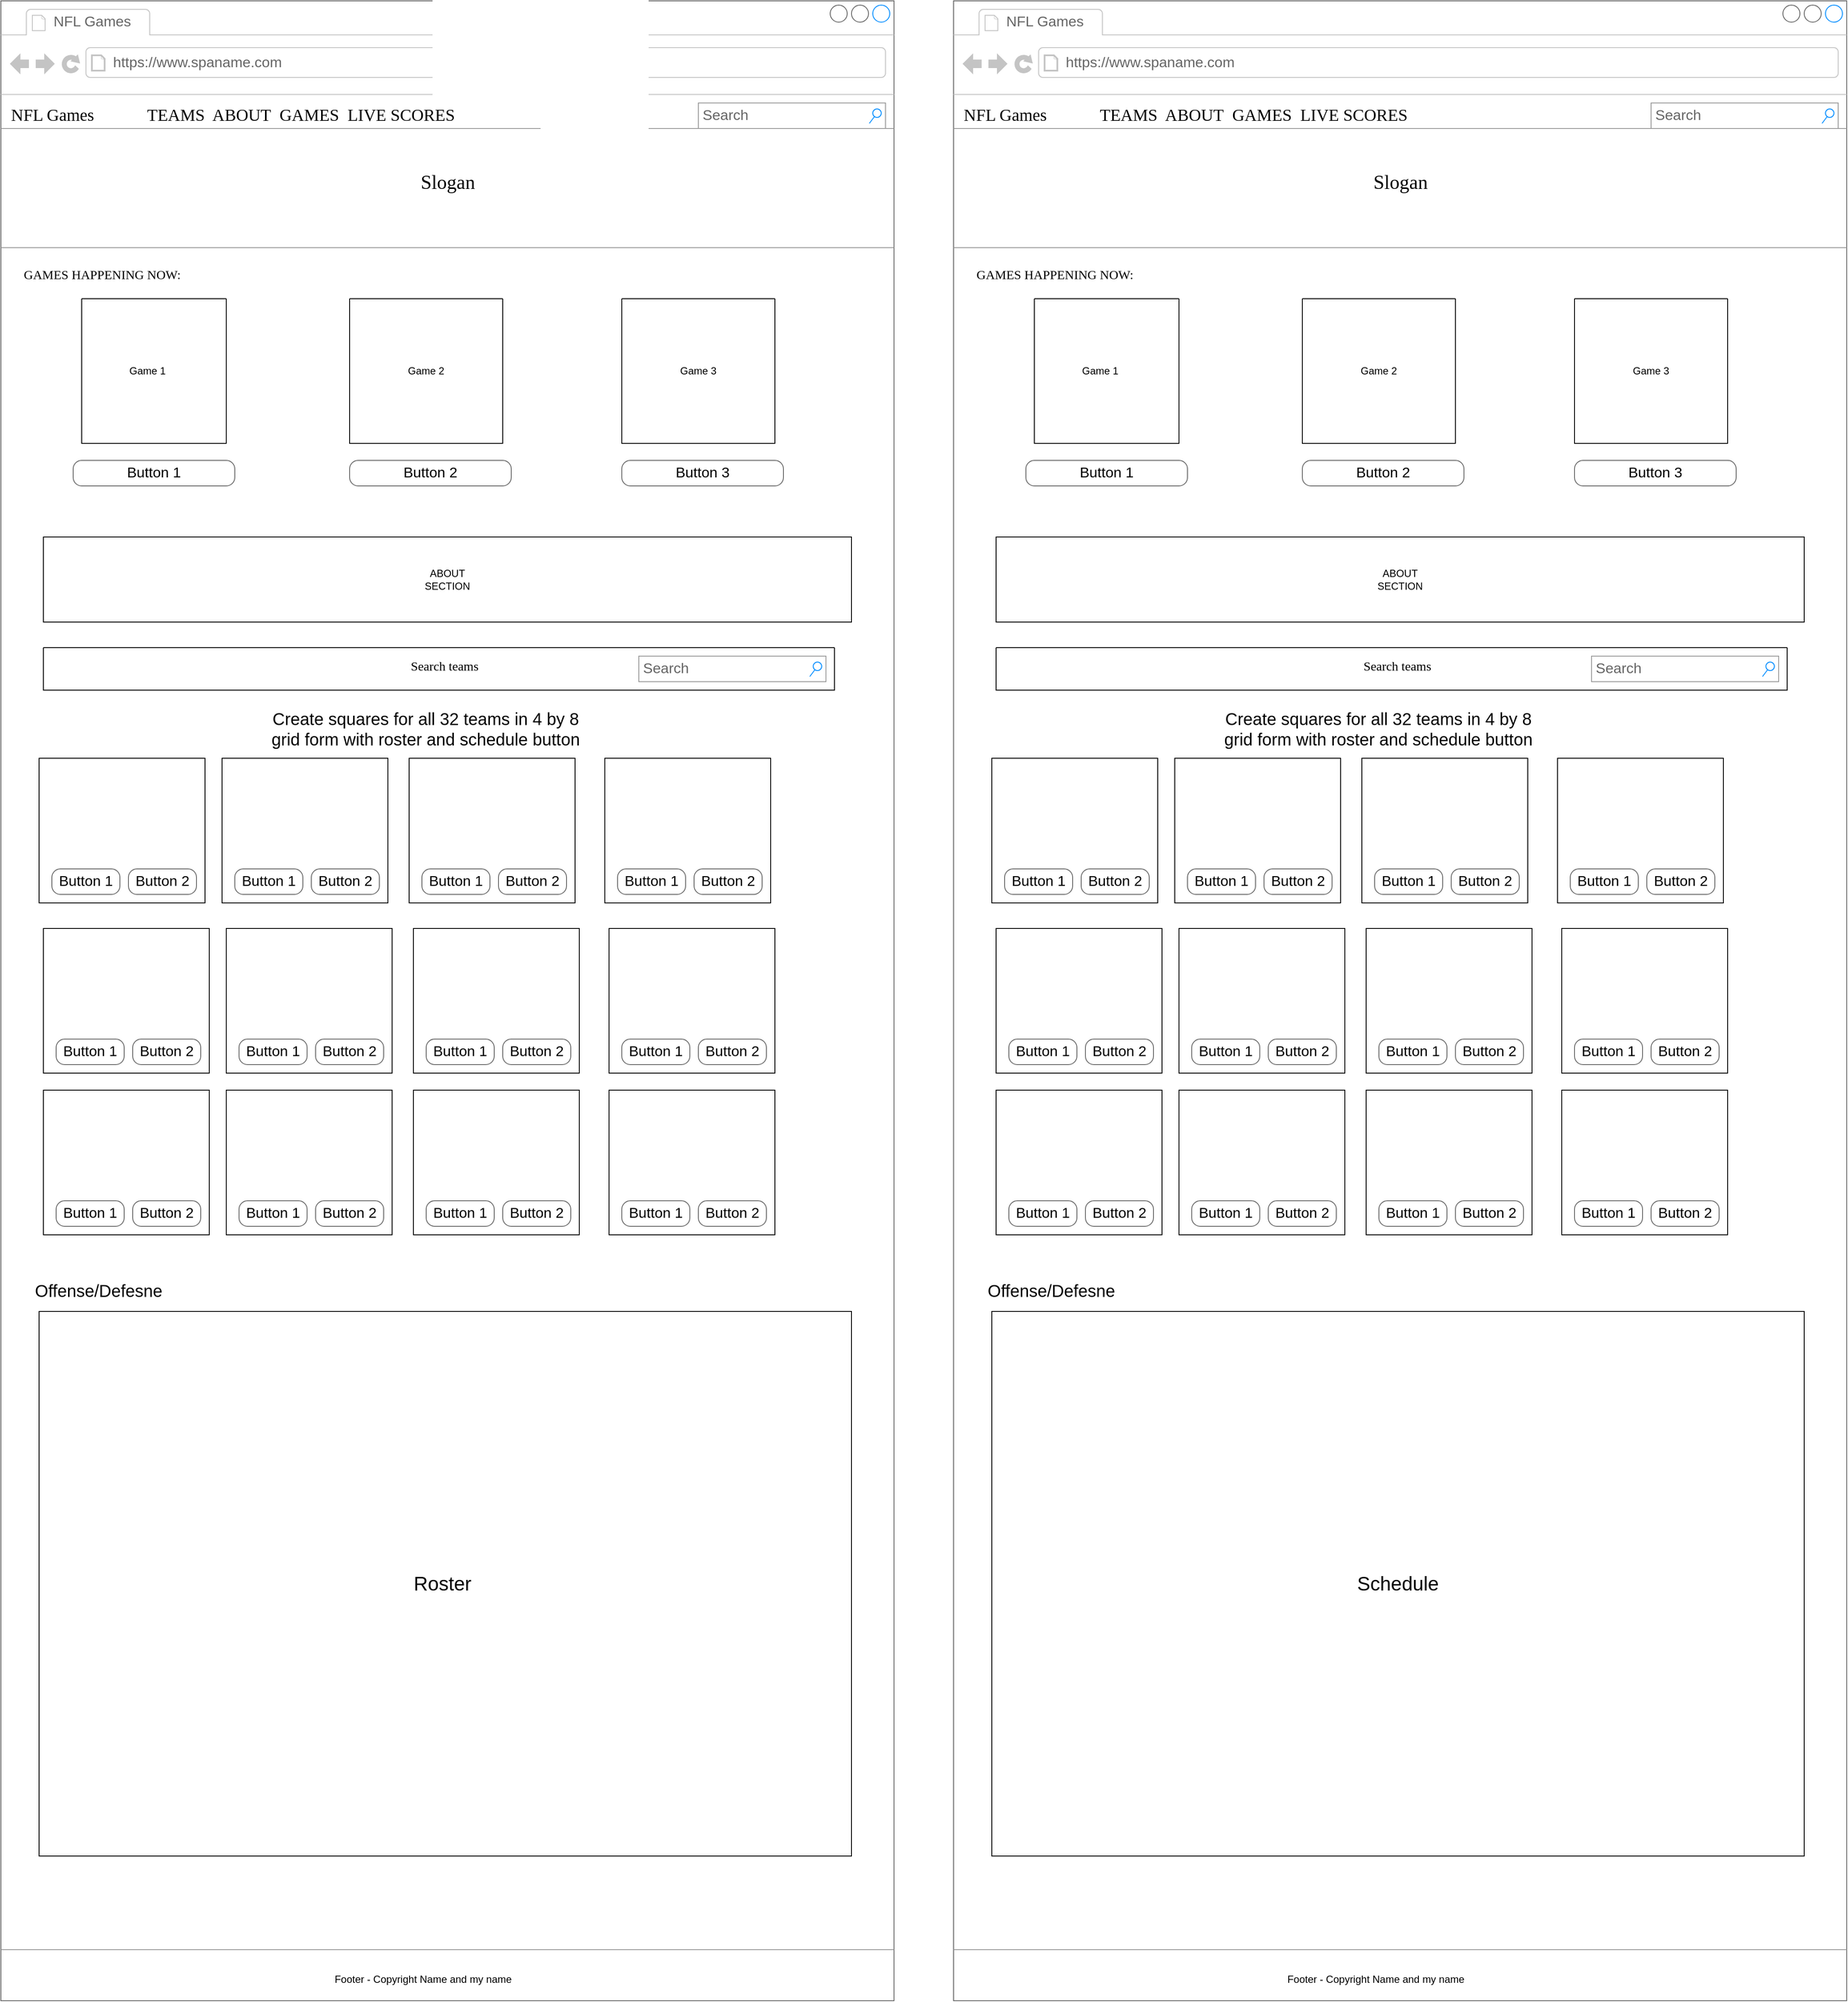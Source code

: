 <mxfile version="28.2.0">
  <diagram name="Page-1" id="N2ReQ0XDYiBZ0Be5Qukj">
    <mxGraphModel dx="1183" dy="656" grid="1" gridSize="10" guides="1" tooltips="1" connect="1" arrows="1" fold="1" page="1" pageScale="1" pageWidth="850" pageHeight="1100" math="0" shadow="0">
      <root>
        <mxCell id="0" />
        <mxCell id="1" parent="0" />
        <mxCell id="VqxVqscjtOG9NsngPvRN-1" value="" style="strokeWidth=1;shadow=0;dashed=0;align=center;html=1;shape=mxgraph.mockup.containers.browserWindow;rSize=0;strokeColor=#666666;mainText=,;recursiveResize=0;rounded=0;labelBackgroundColor=none;fontFamily=Verdana;fontSize=12" vertex="1" parent="1">
          <mxGeometry x="110" y="70" width="1050" height="2350" as="geometry" />
        </mxCell>
        <mxCell id="VqxVqscjtOG9NsngPvRN-2" value="NFL Games" style="strokeWidth=1;shadow=0;dashed=0;align=center;html=1;shape=mxgraph.mockup.containers.anchor;fontSize=17;fontColor=#666666;align=left;" vertex="1" parent="VqxVqscjtOG9NsngPvRN-1">
          <mxGeometry x="60" y="12" width="110" height="26" as="geometry" />
        </mxCell>
        <mxCell id="VqxVqscjtOG9NsngPvRN-3" value="https://www.spaname.com" style="strokeWidth=1;shadow=0;dashed=0;align=center;html=1;shape=mxgraph.mockup.containers.anchor;rSize=0;fontSize=17;fontColor=#666666;align=left;" vertex="1" parent="VqxVqscjtOG9NsngPvRN-1">
          <mxGeometry x="130" y="60" width="250" height="26" as="geometry" />
        </mxCell>
        <mxCell id="VqxVqscjtOG9NsngPvRN-4" value="&lt;div&gt;&lt;font style=&quot;font-size: 23px;&quot;&gt;Slogan&lt;/font&gt;&lt;/div&gt;" style="text;html=1;points=[];align=center;verticalAlign=top;spacingTop=-4;fontSize=30;fontFamily=Verdana" vertex="1" parent="VqxVqscjtOG9NsngPvRN-1">
          <mxGeometry x="425" y="190" width="200" height="50" as="geometry" />
        </mxCell>
        <mxCell id="VqxVqscjtOG9NsngPvRN-5" value="Search" style="strokeWidth=1;shadow=0;dashed=0;align=center;html=1;shape=mxgraph.mockup.forms.searchBox;strokeColor=#999999;mainText=;strokeColor2=#008cff;fontColor=#666666;fontSize=17;align=left;spacingLeft=3;rounded=0;labelBackgroundColor=none;" vertex="1" parent="VqxVqscjtOG9NsngPvRN-1">
          <mxGeometry x="820" y="120" width="220" height="30" as="geometry" />
        </mxCell>
        <mxCell id="VqxVqscjtOG9NsngPvRN-6" value="" style="verticalLabelPosition=bottom;shadow=0;dashed=0;align=center;html=1;verticalAlign=top;strokeWidth=1;shape=mxgraph.mockup.markup.line;strokeColor=#999999;rounded=0;labelBackgroundColor=none;fillColor=#ffffff;fontFamily=Verdana;fontSize=12;fontColor=#000000;" vertex="1" parent="VqxVqscjtOG9NsngPvRN-1">
          <mxGeometry y="280" width="1050" height="20" as="geometry" />
        </mxCell>
        <mxCell id="VqxVqscjtOG9NsngPvRN-7" value="GAMES HAPPENING NOW:" style="text;html=1;points=[];align=left;verticalAlign=top;spacingTop=-4;fontSize=15;fontFamily=Verdana" vertex="1" parent="VqxVqscjtOG9NsngPvRN-1">
          <mxGeometry x="25" y="310" width="170" height="30" as="geometry" />
        </mxCell>
        <mxCell id="VqxVqscjtOG9NsngPvRN-8" value="Button 1" style="strokeWidth=1;shadow=0;dashed=0;align=center;html=1;shape=mxgraph.mockup.buttons.button;strokeColor=#666666;mainText=;buttonStyle=round;fontSize=17;fontStyle=0;fillColor=none;whiteSpace=wrap;rounded=0;labelBackgroundColor=none;" vertex="1" parent="VqxVqscjtOG9NsngPvRN-1">
          <mxGeometry x="85" y="540" width="190" height="30" as="geometry" />
        </mxCell>
        <mxCell id="VqxVqscjtOG9NsngPvRN-9" value="Button 2" style="strokeWidth=1;shadow=0;dashed=0;align=center;html=1;shape=mxgraph.mockup.buttons.button;strokeColor=#666666;mainText=;buttonStyle=round;fontSize=17;fontStyle=0;fillColor=none;whiteSpace=wrap;rounded=0;labelBackgroundColor=none;" vertex="1" parent="VqxVqscjtOG9NsngPvRN-1">
          <mxGeometry x="410" y="540" width="190" height="30" as="geometry" />
        </mxCell>
        <mxCell id="VqxVqscjtOG9NsngPvRN-11" value="" style="verticalLabelPosition=bottom;shadow=0;dashed=0;align=center;html=1;verticalAlign=top;strokeWidth=1;shape=mxgraph.mockup.markup.line;strokeColor=#999999;rounded=0;labelBackgroundColor=none;fillColor=#ffffff;fontFamily=Verdana;fontSize=12;fontColor=#000000;" vertex="1" parent="VqxVqscjtOG9NsngPvRN-1">
          <mxGeometry y="140" width="1050" height="20" as="geometry" />
        </mxCell>
        <mxCell id="VqxVqscjtOG9NsngPvRN-12" value="&lt;font style=&quot;font-size: 20px;&quot;&gt;NFL Games&lt;span style=&quot;white-space: pre;&quot;&gt;&#x9;&lt;/span&gt;&lt;span style=&quot;white-space: pre;&quot;&gt;&#x9;&lt;/span&gt;TEAMS&amp;nbsp; ABOUT&amp;nbsp; GAMES&amp;nbsp; LIVE SCORES&lt;/font&gt;" style="text;html=1;points=[];align=left;verticalAlign=top;spacingTop=-4;fontSize=30;fontFamily=Verdana" vertex="1" parent="VqxVqscjtOG9NsngPvRN-1">
          <mxGeometry x="10" y="110" width="790" height="50" as="geometry" />
        </mxCell>
        <mxCell id="VqxVqscjtOG9NsngPvRN-13" value="" style="swimlane;startSize=0;" vertex="1" parent="VqxVqscjtOG9NsngPvRN-1">
          <mxGeometry x="95" y="350" width="170" height="170" as="geometry" />
        </mxCell>
        <mxCell id="VqxVqscjtOG9NsngPvRN-14" value="Game 1" style="text;html=1;align=center;verticalAlign=middle;whiteSpace=wrap;rounded=0;" vertex="1" parent="VqxVqscjtOG9NsngPvRN-13">
          <mxGeometry x="45" y="70" width="65" height="30" as="geometry" />
        </mxCell>
        <mxCell id="VqxVqscjtOG9NsngPvRN-15" value="" style="swimlane;startSize=0;" vertex="1" parent="VqxVqscjtOG9NsngPvRN-1">
          <mxGeometry x="410" y="350" width="180" height="170" as="geometry" />
        </mxCell>
        <mxCell id="VqxVqscjtOG9NsngPvRN-16" value="Game 2" style="text;html=1;align=center;verticalAlign=middle;whiteSpace=wrap;rounded=0;" vertex="1" parent="VqxVqscjtOG9NsngPvRN-15">
          <mxGeometry x="60" y="70" width="60" height="30" as="geometry" />
        </mxCell>
        <mxCell id="VqxVqscjtOG9NsngPvRN-17" value="" style="swimlane;startSize=0;" vertex="1" parent="VqxVqscjtOG9NsngPvRN-1">
          <mxGeometry x="730" y="350" width="180" height="170" as="geometry" />
        </mxCell>
        <mxCell id="VqxVqscjtOG9NsngPvRN-18" value="Game 3" style="text;html=1;align=center;verticalAlign=middle;whiteSpace=wrap;rounded=0;" vertex="1" parent="VqxVqscjtOG9NsngPvRN-17">
          <mxGeometry x="60" y="70" width="60" height="30" as="geometry" />
        </mxCell>
        <mxCell id="VqxVqscjtOG9NsngPvRN-19" value="Button 3" style="strokeWidth=1;shadow=0;dashed=0;align=center;html=1;shape=mxgraph.mockup.buttons.button;strokeColor=#666666;mainText=;buttonStyle=round;fontSize=17;fontStyle=0;fillColor=none;whiteSpace=wrap;rounded=0;labelBackgroundColor=none;" vertex="1" parent="VqxVqscjtOG9NsngPvRN-1">
          <mxGeometry x="730" y="540" width="190" height="30" as="geometry" />
        </mxCell>
        <mxCell id="VqxVqscjtOG9NsngPvRN-20" value="" style="swimlane;startSize=0;" vertex="1" parent="VqxVqscjtOG9NsngPvRN-1">
          <mxGeometry x="50" y="760" width="930" height="50" as="geometry" />
        </mxCell>
        <mxCell id="VqxVqscjtOG9NsngPvRN-21" value="Search teams" style="text;html=1;points=[];align=left;verticalAlign=top;spacingTop=-4;fontSize=15;fontFamily=Verdana" vertex="1" parent="VqxVqscjtOG9NsngPvRN-20">
          <mxGeometry x="430" y="10" width="170" height="30" as="geometry" />
        </mxCell>
        <mxCell id="VqxVqscjtOG9NsngPvRN-47" value="Search" style="strokeWidth=1;shadow=0;dashed=0;align=center;html=1;shape=mxgraph.mockup.forms.searchBox;strokeColor=#999999;mainText=;strokeColor2=#008cff;fontColor=#666666;fontSize=17;align=left;spacingLeft=3;rounded=0;labelBackgroundColor=none;" vertex="1" parent="VqxVqscjtOG9NsngPvRN-20">
          <mxGeometry x="700" y="10" width="220" height="30" as="geometry" />
        </mxCell>
        <mxCell id="VqxVqscjtOG9NsngPvRN-22" value="" style="rounded=0;whiteSpace=wrap;html=1;" vertex="1" parent="VqxVqscjtOG9NsngPvRN-1">
          <mxGeometry x="50" y="630" width="950" height="100" as="geometry" />
        </mxCell>
        <mxCell id="VqxVqscjtOG9NsngPvRN-23" value="ABOUT SECTION" style="text;html=1;align=center;verticalAlign=middle;whiteSpace=wrap;rounded=0;" vertex="1" parent="VqxVqscjtOG9NsngPvRN-1">
          <mxGeometry x="495" y="665" width="60" height="30" as="geometry" />
        </mxCell>
        <mxCell id="VqxVqscjtOG9NsngPvRN-28" value="" style="verticalLabelPosition=bottom;shadow=0;dashed=0;align=center;html=1;verticalAlign=top;strokeWidth=1;shape=mxgraph.mockup.markup.line;strokeColor=#999999;rounded=0;labelBackgroundColor=none;fillColor=#ffffff;fontFamily=Verdana;fontSize=12;fontColor=#000000;" vertex="1" parent="VqxVqscjtOG9NsngPvRN-1">
          <mxGeometry y="2280" width="1050" height="20" as="geometry" />
        </mxCell>
        <mxCell id="VqxVqscjtOG9NsngPvRN-29" value="Footer - Copyright Name and my name" style="text;html=1;align=center;verticalAlign=middle;whiteSpace=wrap;rounded=0;" vertex="1" parent="VqxVqscjtOG9NsngPvRN-1">
          <mxGeometry x="310" y="2310" width="373" height="30" as="geometry" />
        </mxCell>
        <mxCell id="VqxVqscjtOG9NsngPvRN-48" value="&lt;font style=&quot;font-size: 20px;&quot;&gt;Create squares for all 32 teams in 4 by 8 grid form with roster and schedule button&lt;/font&gt;" style="text;html=1;align=center;verticalAlign=middle;whiteSpace=wrap;rounded=0;" vertex="1" parent="VqxVqscjtOG9NsngPvRN-1">
          <mxGeometry x="311.5" y="840" width="375" height="30" as="geometry" />
        </mxCell>
        <mxCell id="VqxVqscjtOG9NsngPvRN-107" value="" style="group" vertex="1" connectable="0" parent="VqxVqscjtOG9NsngPvRN-1">
          <mxGeometry x="45" y="890" width="860" height="170" as="geometry" />
        </mxCell>
        <mxCell id="VqxVqscjtOG9NsngPvRN-93" value="" style="group" vertex="1" connectable="0" parent="VqxVqscjtOG9NsngPvRN-107">
          <mxGeometry width="195" height="170" as="geometry" />
        </mxCell>
        <mxCell id="VqxVqscjtOG9NsngPvRN-24" value="" style="rounded=0;whiteSpace=wrap;html=1;" vertex="1" parent="VqxVqscjtOG9NsngPvRN-93">
          <mxGeometry width="195" height="170" as="geometry" />
        </mxCell>
        <mxCell id="VqxVqscjtOG9NsngPvRN-91" value="Button 1" style="strokeWidth=1;shadow=0;dashed=0;align=center;html=1;shape=mxgraph.mockup.buttons.button;strokeColor=#666666;mainText=;buttonStyle=round;fontSize=17;fontStyle=0;fillColor=none;whiteSpace=wrap;rounded=0;labelBackgroundColor=none;" vertex="1" parent="VqxVqscjtOG9NsngPvRN-93">
          <mxGeometry x="15" y="130" width="80" height="30" as="geometry" />
        </mxCell>
        <mxCell id="VqxVqscjtOG9NsngPvRN-92" value="Button 2" style="strokeWidth=1;shadow=0;dashed=0;align=center;html=1;shape=mxgraph.mockup.buttons.button;strokeColor=#666666;mainText=;buttonStyle=round;fontSize=17;fontStyle=0;fillColor=none;whiteSpace=wrap;rounded=0;labelBackgroundColor=none;" vertex="1" parent="VqxVqscjtOG9NsngPvRN-93">
          <mxGeometry x="105" y="130" width="80" height="30" as="geometry" />
        </mxCell>
        <mxCell id="VqxVqscjtOG9NsngPvRN-94" value="" style="group" vertex="1" connectable="0" parent="VqxVqscjtOG9NsngPvRN-107">
          <mxGeometry x="215" width="195" height="170" as="geometry" />
        </mxCell>
        <mxCell id="VqxVqscjtOG9NsngPvRN-95" value="" style="rounded=0;whiteSpace=wrap;html=1;" vertex="1" parent="VqxVqscjtOG9NsngPvRN-94">
          <mxGeometry width="195" height="170" as="geometry" />
        </mxCell>
        <mxCell id="VqxVqscjtOG9NsngPvRN-96" value="Button 1" style="strokeWidth=1;shadow=0;dashed=0;align=center;html=1;shape=mxgraph.mockup.buttons.button;strokeColor=#666666;mainText=;buttonStyle=round;fontSize=17;fontStyle=0;fillColor=none;whiteSpace=wrap;rounded=0;labelBackgroundColor=none;" vertex="1" parent="VqxVqscjtOG9NsngPvRN-94">
          <mxGeometry x="15" y="130" width="80" height="30" as="geometry" />
        </mxCell>
        <mxCell id="VqxVqscjtOG9NsngPvRN-97" value="Button 2" style="strokeWidth=1;shadow=0;dashed=0;align=center;html=1;shape=mxgraph.mockup.buttons.button;strokeColor=#666666;mainText=;buttonStyle=round;fontSize=17;fontStyle=0;fillColor=none;whiteSpace=wrap;rounded=0;labelBackgroundColor=none;" vertex="1" parent="VqxVqscjtOG9NsngPvRN-94">
          <mxGeometry x="105" y="130" width="80" height="30" as="geometry" />
        </mxCell>
        <mxCell id="VqxVqscjtOG9NsngPvRN-98" value="" style="group" vertex="1" connectable="0" parent="VqxVqscjtOG9NsngPvRN-107">
          <mxGeometry x="435" width="195" height="170" as="geometry" />
        </mxCell>
        <mxCell id="VqxVqscjtOG9NsngPvRN-99" value="" style="rounded=0;whiteSpace=wrap;html=1;" vertex="1" parent="VqxVqscjtOG9NsngPvRN-98">
          <mxGeometry width="195" height="170" as="geometry" />
        </mxCell>
        <mxCell id="VqxVqscjtOG9NsngPvRN-100" value="Button 1" style="strokeWidth=1;shadow=0;dashed=0;align=center;html=1;shape=mxgraph.mockup.buttons.button;strokeColor=#666666;mainText=;buttonStyle=round;fontSize=17;fontStyle=0;fillColor=none;whiteSpace=wrap;rounded=0;labelBackgroundColor=none;" vertex="1" parent="VqxVqscjtOG9NsngPvRN-98">
          <mxGeometry x="15" y="130" width="80" height="30" as="geometry" />
        </mxCell>
        <mxCell id="VqxVqscjtOG9NsngPvRN-101" value="Button 2" style="strokeWidth=1;shadow=0;dashed=0;align=center;html=1;shape=mxgraph.mockup.buttons.button;strokeColor=#666666;mainText=;buttonStyle=round;fontSize=17;fontStyle=0;fillColor=none;whiteSpace=wrap;rounded=0;labelBackgroundColor=none;" vertex="1" parent="VqxVqscjtOG9NsngPvRN-98">
          <mxGeometry x="105" y="130" width="80" height="30" as="geometry" />
        </mxCell>
        <mxCell id="VqxVqscjtOG9NsngPvRN-102" value="" style="group" vertex="1" connectable="0" parent="VqxVqscjtOG9NsngPvRN-107">
          <mxGeometry x="665" width="195" height="170" as="geometry" />
        </mxCell>
        <mxCell id="VqxVqscjtOG9NsngPvRN-103" value="" style="rounded=0;whiteSpace=wrap;html=1;" vertex="1" parent="VqxVqscjtOG9NsngPvRN-102">
          <mxGeometry width="195" height="170" as="geometry" />
        </mxCell>
        <mxCell id="VqxVqscjtOG9NsngPvRN-104" value="Button 1" style="strokeWidth=1;shadow=0;dashed=0;align=center;html=1;shape=mxgraph.mockup.buttons.button;strokeColor=#666666;mainText=;buttonStyle=round;fontSize=17;fontStyle=0;fillColor=none;whiteSpace=wrap;rounded=0;labelBackgroundColor=none;" vertex="1" parent="VqxVqscjtOG9NsngPvRN-102">
          <mxGeometry x="15" y="130" width="80" height="30" as="geometry" />
        </mxCell>
        <mxCell id="VqxVqscjtOG9NsngPvRN-105" value="Button 2" style="strokeWidth=1;shadow=0;dashed=0;align=center;html=1;shape=mxgraph.mockup.buttons.button;strokeColor=#666666;mainText=;buttonStyle=round;fontSize=17;fontStyle=0;fillColor=none;whiteSpace=wrap;rounded=0;labelBackgroundColor=none;" vertex="1" parent="VqxVqscjtOG9NsngPvRN-102">
          <mxGeometry x="105" y="130" width="80" height="30" as="geometry" />
        </mxCell>
        <mxCell id="VqxVqscjtOG9NsngPvRN-108" value="" style="group" vertex="1" connectable="0" parent="VqxVqscjtOG9NsngPvRN-1">
          <mxGeometry x="50" y="1090" width="860" height="170" as="geometry" />
        </mxCell>
        <mxCell id="VqxVqscjtOG9NsngPvRN-109" value="" style="group" vertex="1" connectable="0" parent="VqxVqscjtOG9NsngPvRN-108">
          <mxGeometry width="195" height="170" as="geometry" />
        </mxCell>
        <mxCell id="VqxVqscjtOG9NsngPvRN-110" value="" style="rounded=0;whiteSpace=wrap;html=1;" vertex="1" parent="VqxVqscjtOG9NsngPvRN-109">
          <mxGeometry width="195" height="170" as="geometry" />
        </mxCell>
        <mxCell id="VqxVqscjtOG9NsngPvRN-111" value="Button 1" style="strokeWidth=1;shadow=0;dashed=0;align=center;html=1;shape=mxgraph.mockup.buttons.button;strokeColor=#666666;mainText=;buttonStyle=round;fontSize=17;fontStyle=0;fillColor=none;whiteSpace=wrap;rounded=0;labelBackgroundColor=none;" vertex="1" parent="VqxVqscjtOG9NsngPvRN-109">
          <mxGeometry x="15" y="130" width="80" height="30" as="geometry" />
        </mxCell>
        <mxCell id="VqxVqscjtOG9NsngPvRN-112" value="Button 2" style="strokeWidth=1;shadow=0;dashed=0;align=center;html=1;shape=mxgraph.mockup.buttons.button;strokeColor=#666666;mainText=;buttonStyle=round;fontSize=17;fontStyle=0;fillColor=none;whiteSpace=wrap;rounded=0;labelBackgroundColor=none;" vertex="1" parent="VqxVqscjtOG9NsngPvRN-109">
          <mxGeometry x="105" y="130" width="80" height="30" as="geometry" />
        </mxCell>
        <mxCell id="VqxVqscjtOG9NsngPvRN-113" value="" style="group" vertex="1" connectable="0" parent="VqxVqscjtOG9NsngPvRN-108">
          <mxGeometry x="215" width="195" height="170" as="geometry" />
        </mxCell>
        <mxCell id="VqxVqscjtOG9NsngPvRN-114" value="" style="rounded=0;whiteSpace=wrap;html=1;" vertex="1" parent="VqxVqscjtOG9NsngPvRN-113">
          <mxGeometry width="195" height="170" as="geometry" />
        </mxCell>
        <mxCell id="VqxVqscjtOG9NsngPvRN-115" value="Button 1" style="strokeWidth=1;shadow=0;dashed=0;align=center;html=1;shape=mxgraph.mockup.buttons.button;strokeColor=#666666;mainText=;buttonStyle=round;fontSize=17;fontStyle=0;fillColor=none;whiteSpace=wrap;rounded=0;labelBackgroundColor=none;" vertex="1" parent="VqxVqscjtOG9NsngPvRN-113">
          <mxGeometry x="15" y="130" width="80" height="30" as="geometry" />
        </mxCell>
        <mxCell id="VqxVqscjtOG9NsngPvRN-116" value="Button 2" style="strokeWidth=1;shadow=0;dashed=0;align=center;html=1;shape=mxgraph.mockup.buttons.button;strokeColor=#666666;mainText=;buttonStyle=round;fontSize=17;fontStyle=0;fillColor=none;whiteSpace=wrap;rounded=0;labelBackgroundColor=none;" vertex="1" parent="VqxVqscjtOG9NsngPvRN-113">
          <mxGeometry x="105" y="130" width="80" height="30" as="geometry" />
        </mxCell>
        <mxCell id="VqxVqscjtOG9NsngPvRN-117" value="" style="group" vertex="1" connectable="0" parent="VqxVqscjtOG9NsngPvRN-108">
          <mxGeometry x="435" width="195" height="170" as="geometry" />
        </mxCell>
        <mxCell id="VqxVqscjtOG9NsngPvRN-118" value="" style="rounded=0;whiteSpace=wrap;html=1;" vertex="1" parent="VqxVqscjtOG9NsngPvRN-117">
          <mxGeometry width="195" height="170" as="geometry" />
        </mxCell>
        <mxCell id="VqxVqscjtOG9NsngPvRN-119" value="Button 1" style="strokeWidth=1;shadow=0;dashed=0;align=center;html=1;shape=mxgraph.mockup.buttons.button;strokeColor=#666666;mainText=;buttonStyle=round;fontSize=17;fontStyle=0;fillColor=none;whiteSpace=wrap;rounded=0;labelBackgroundColor=none;" vertex="1" parent="VqxVqscjtOG9NsngPvRN-117">
          <mxGeometry x="15" y="130" width="80" height="30" as="geometry" />
        </mxCell>
        <mxCell id="VqxVqscjtOG9NsngPvRN-120" value="Button 2" style="strokeWidth=1;shadow=0;dashed=0;align=center;html=1;shape=mxgraph.mockup.buttons.button;strokeColor=#666666;mainText=;buttonStyle=round;fontSize=17;fontStyle=0;fillColor=none;whiteSpace=wrap;rounded=0;labelBackgroundColor=none;" vertex="1" parent="VqxVqscjtOG9NsngPvRN-117">
          <mxGeometry x="105" y="130" width="80" height="30" as="geometry" />
        </mxCell>
        <mxCell id="VqxVqscjtOG9NsngPvRN-121" value="" style="group" vertex="1" connectable="0" parent="VqxVqscjtOG9NsngPvRN-108">
          <mxGeometry x="665" width="195" height="170" as="geometry" />
        </mxCell>
        <mxCell id="VqxVqscjtOG9NsngPvRN-122" value="" style="rounded=0;whiteSpace=wrap;html=1;" vertex="1" parent="VqxVqscjtOG9NsngPvRN-121">
          <mxGeometry width="195" height="170" as="geometry" />
        </mxCell>
        <mxCell id="VqxVqscjtOG9NsngPvRN-123" value="Button 1" style="strokeWidth=1;shadow=0;dashed=0;align=center;html=1;shape=mxgraph.mockup.buttons.button;strokeColor=#666666;mainText=;buttonStyle=round;fontSize=17;fontStyle=0;fillColor=none;whiteSpace=wrap;rounded=0;labelBackgroundColor=none;" vertex="1" parent="VqxVqscjtOG9NsngPvRN-121">
          <mxGeometry x="15" y="130" width="80" height="30" as="geometry" />
        </mxCell>
        <mxCell id="VqxVqscjtOG9NsngPvRN-124" value="Button 2" style="strokeWidth=1;shadow=0;dashed=0;align=center;html=1;shape=mxgraph.mockup.buttons.button;strokeColor=#666666;mainText=;buttonStyle=round;fontSize=17;fontStyle=0;fillColor=none;whiteSpace=wrap;rounded=0;labelBackgroundColor=none;" vertex="1" parent="VqxVqscjtOG9NsngPvRN-121">
          <mxGeometry x="105" y="130" width="80" height="30" as="geometry" />
        </mxCell>
        <mxCell id="VqxVqscjtOG9NsngPvRN-125" value="" style="group" vertex="1" connectable="0" parent="VqxVqscjtOG9NsngPvRN-1">
          <mxGeometry x="50" y="1280" width="860" height="170" as="geometry" />
        </mxCell>
        <mxCell id="VqxVqscjtOG9NsngPvRN-126" value="" style="group" vertex="1" connectable="0" parent="VqxVqscjtOG9NsngPvRN-125">
          <mxGeometry width="195" height="170" as="geometry" />
        </mxCell>
        <mxCell id="VqxVqscjtOG9NsngPvRN-127" value="" style="rounded=0;whiteSpace=wrap;html=1;" vertex="1" parent="VqxVqscjtOG9NsngPvRN-126">
          <mxGeometry width="195" height="170" as="geometry" />
        </mxCell>
        <mxCell id="VqxVqscjtOG9NsngPvRN-128" value="Button 1" style="strokeWidth=1;shadow=0;dashed=0;align=center;html=1;shape=mxgraph.mockup.buttons.button;strokeColor=#666666;mainText=;buttonStyle=round;fontSize=17;fontStyle=0;fillColor=none;whiteSpace=wrap;rounded=0;labelBackgroundColor=none;" vertex="1" parent="VqxVqscjtOG9NsngPvRN-126">
          <mxGeometry x="15" y="130" width="80" height="30" as="geometry" />
        </mxCell>
        <mxCell id="VqxVqscjtOG9NsngPvRN-129" value="Button 2" style="strokeWidth=1;shadow=0;dashed=0;align=center;html=1;shape=mxgraph.mockup.buttons.button;strokeColor=#666666;mainText=;buttonStyle=round;fontSize=17;fontStyle=0;fillColor=none;whiteSpace=wrap;rounded=0;labelBackgroundColor=none;" vertex="1" parent="VqxVqscjtOG9NsngPvRN-126">
          <mxGeometry x="105" y="130" width="80" height="30" as="geometry" />
        </mxCell>
        <mxCell id="VqxVqscjtOG9NsngPvRN-130" value="" style="group" vertex="1" connectable="0" parent="VqxVqscjtOG9NsngPvRN-125">
          <mxGeometry x="215" width="195" height="170" as="geometry" />
        </mxCell>
        <mxCell id="VqxVqscjtOG9NsngPvRN-131" value="" style="rounded=0;whiteSpace=wrap;html=1;" vertex="1" parent="VqxVqscjtOG9NsngPvRN-130">
          <mxGeometry width="195" height="170" as="geometry" />
        </mxCell>
        <mxCell id="VqxVqscjtOG9NsngPvRN-132" value="Button 1" style="strokeWidth=1;shadow=0;dashed=0;align=center;html=1;shape=mxgraph.mockup.buttons.button;strokeColor=#666666;mainText=;buttonStyle=round;fontSize=17;fontStyle=0;fillColor=none;whiteSpace=wrap;rounded=0;labelBackgroundColor=none;" vertex="1" parent="VqxVqscjtOG9NsngPvRN-130">
          <mxGeometry x="15" y="130" width="80" height="30" as="geometry" />
        </mxCell>
        <mxCell id="VqxVqscjtOG9NsngPvRN-133" value="Button 2" style="strokeWidth=1;shadow=0;dashed=0;align=center;html=1;shape=mxgraph.mockup.buttons.button;strokeColor=#666666;mainText=;buttonStyle=round;fontSize=17;fontStyle=0;fillColor=none;whiteSpace=wrap;rounded=0;labelBackgroundColor=none;" vertex="1" parent="VqxVqscjtOG9NsngPvRN-130">
          <mxGeometry x="105" y="130" width="80" height="30" as="geometry" />
        </mxCell>
        <mxCell id="VqxVqscjtOG9NsngPvRN-134" value="" style="group" vertex="1" connectable="0" parent="VqxVqscjtOG9NsngPvRN-125">
          <mxGeometry x="435" width="195" height="170" as="geometry" />
        </mxCell>
        <mxCell id="VqxVqscjtOG9NsngPvRN-135" value="" style="rounded=0;whiteSpace=wrap;html=1;" vertex="1" parent="VqxVqscjtOG9NsngPvRN-134">
          <mxGeometry width="195" height="170" as="geometry" />
        </mxCell>
        <mxCell id="VqxVqscjtOG9NsngPvRN-136" value="Button 1" style="strokeWidth=1;shadow=0;dashed=0;align=center;html=1;shape=mxgraph.mockup.buttons.button;strokeColor=#666666;mainText=;buttonStyle=round;fontSize=17;fontStyle=0;fillColor=none;whiteSpace=wrap;rounded=0;labelBackgroundColor=none;" vertex="1" parent="VqxVqscjtOG9NsngPvRN-134">
          <mxGeometry x="15" y="130" width="80" height="30" as="geometry" />
        </mxCell>
        <mxCell id="VqxVqscjtOG9NsngPvRN-137" value="Button 2" style="strokeWidth=1;shadow=0;dashed=0;align=center;html=1;shape=mxgraph.mockup.buttons.button;strokeColor=#666666;mainText=;buttonStyle=round;fontSize=17;fontStyle=0;fillColor=none;whiteSpace=wrap;rounded=0;labelBackgroundColor=none;" vertex="1" parent="VqxVqscjtOG9NsngPvRN-134">
          <mxGeometry x="105" y="130" width="80" height="30" as="geometry" />
        </mxCell>
        <mxCell id="VqxVqscjtOG9NsngPvRN-138" value="" style="group" vertex="1" connectable="0" parent="VqxVqscjtOG9NsngPvRN-125">
          <mxGeometry x="665" width="195" height="170" as="geometry" />
        </mxCell>
        <mxCell id="VqxVqscjtOG9NsngPvRN-139" value="" style="rounded=0;whiteSpace=wrap;html=1;" vertex="1" parent="VqxVqscjtOG9NsngPvRN-138">
          <mxGeometry width="195" height="170" as="geometry" />
        </mxCell>
        <mxCell id="VqxVqscjtOG9NsngPvRN-140" value="Button 1" style="strokeWidth=1;shadow=0;dashed=0;align=center;html=1;shape=mxgraph.mockup.buttons.button;strokeColor=#666666;mainText=;buttonStyle=round;fontSize=17;fontStyle=0;fillColor=none;whiteSpace=wrap;rounded=0;labelBackgroundColor=none;" vertex="1" parent="VqxVqscjtOG9NsngPvRN-138">
          <mxGeometry x="15" y="130" width="80" height="30" as="geometry" />
        </mxCell>
        <mxCell id="VqxVqscjtOG9NsngPvRN-141" value="Button 2" style="strokeWidth=1;shadow=0;dashed=0;align=center;html=1;shape=mxgraph.mockup.buttons.button;strokeColor=#666666;mainText=;buttonStyle=round;fontSize=17;fontStyle=0;fillColor=none;whiteSpace=wrap;rounded=0;labelBackgroundColor=none;" vertex="1" parent="VqxVqscjtOG9NsngPvRN-138">
          <mxGeometry x="105" y="130" width="80" height="30" as="geometry" />
        </mxCell>
        <mxCell id="VqxVqscjtOG9NsngPvRN-142" value="&lt;font style=&quot;font-size: 23px;&quot;&gt;Roster&amp;nbsp;&lt;/font&gt;" style="rounded=0;whiteSpace=wrap;html=1;" vertex="1" parent="VqxVqscjtOG9NsngPvRN-1">
          <mxGeometry x="45" y="1540" width="955" height="640" as="geometry" />
        </mxCell>
        <mxCell id="VqxVqscjtOG9NsngPvRN-143" value="&lt;font style=&quot;font-size: 20px;&quot;&gt;Offense/Defesne&lt;/font&gt;" style="text;html=1;align=center;verticalAlign=middle;whiteSpace=wrap;rounded=0;" vertex="1" parent="VqxVqscjtOG9NsngPvRN-1">
          <mxGeometry x="85" y="1500" width="60" height="30" as="geometry" />
        </mxCell>
        <mxCell id="VqxVqscjtOG9NsngPvRN-145" value="" style="strokeWidth=1;shadow=0;dashed=0;align=center;html=1;shape=mxgraph.mockup.containers.browserWindow;rSize=0;strokeColor=#666666;mainText=,;recursiveResize=0;rounded=0;labelBackgroundColor=none;fontFamily=Verdana;fontSize=12" vertex="1" parent="1">
          <mxGeometry x="1230" y="70" width="1050" height="2350" as="geometry" />
        </mxCell>
        <mxCell id="VqxVqscjtOG9NsngPvRN-146" value="NFL Games" style="strokeWidth=1;shadow=0;dashed=0;align=center;html=1;shape=mxgraph.mockup.containers.anchor;fontSize=17;fontColor=#666666;align=left;" vertex="1" parent="VqxVqscjtOG9NsngPvRN-145">
          <mxGeometry x="60" y="12" width="110" height="26" as="geometry" />
        </mxCell>
        <mxCell id="VqxVqscjtOG9NsngPvRN-147" value="https://www.spaname.com" style="strokeWidth=1;shadow=0;dashed=0;align=center;html=1;shape=mxgraph.mockup.containers.anchor;rSize=0;fontSize=17;fontColor=#666666;align=left;" vertex="1" parent="VqxVqscjtOG9NsngPvRN-145">
          <mxGeometry x="130" y="60" width="250" height="26" as="geometry" />
        </mxCell>
        <mxCell id="VqxVqscjtOG9NsngPvRN-148" value="&lt;div&gt;&lt;font style=&quot;font-size: 23px;&quot;&gt;Slogan&lt;/font&gt;&lt;/div&gt;" style="text;html=1;points=[];align=center;verticalAlign=top;spacingTop=-4;fontSize=30;fontFamily=Verdana" vertex="1" parent="VqxVqscjtOG9NsngPvRN-145">
          <mxGeometry x="425" y="190" width="200" height="50" as="geometry" />
        </mxCell>
        <mxCell id="VqxVqscjtOG9NsngPvRN-149" value="Search" style="strokeWidth=1;shadow=0;dashed=0;align=center;html=1;shape=mxgraph.mockup.forms.searchBox;strokeColor=#999999;mainText=;strokeColor2=#008cff;fontColor=#666666;fontSize=17;align=left;spacingLeft=3;rounded=0;labelBackgroundColor=none;" vertex="1" parent="VqxVqscjtOG9NsngPvRN-145">
          <mxGeometry x="820" y="120" width="220" height="30" as="geometry" />
        </mxCell>
        <mxCell id="VqxVqscjtOG9NsngPvRN-150" value="" style="verticalLabelPosition=bottom;shadow=0;dashed=0;align=center;html=1;verticalAlign=top;strokeWidth=1;shape=mxgraph.mockup.markup.line;strokeColor=#999999;rounded=0;labelBackgroundColor=none;fillColor=#ffffff;fontFamily=Verdana;fontSize=12;fontColor=#000000;" vertex="1" parent="VqxVqscjtOG9NsngPvRN-145">
          <mxGeometry y="280" width="1050" height="20" as="geometry" />
        </mxCell>
        <mxCell id="VqxVqscjtOG9NsngPvRN-151" value="GAMES HAPPENING NOW:" style="text;html=1;points=[];align=left;verticalAlign=top;spacingTop=-4;fontSize=15;fontFamily=Verdana" vertex="1" parent="VqxVqscjtOG9NsngPvRN-145">
          <mxGeometry x="25" y="310" width="170" height="30" as="geometry" />
        </mxCell>
        <mxCell id="VqxVqscjtOG9NsngPvRN-152" value="Button 1" style="strokeWidth=1;shadow=0;dashed=0;align=center;html=1;shape=mxgraph.mockup.buttons.button;strokeColor=#666666;mainText=;buttonStyle=round;fontSize=17;fontStyle=0;fillColor=none;whiteSpace=wrap;rounded=0;labelBackgroundColor=none;" vertex="1" parent="VqxVqscjtOG9NsngPvRN-145">
          <mxGeometry x="85" y="540" width="190" height="30" as="geometry" />
        </mxCell>
        <mxCell id="VqxVqscjtOG9NsngPvRN-153" value="Button 2" style="strokeWidth=1;shadow=0;dashed=0;align=center;html=1;shape=mxgraph.mockup.buttons.button;strokeColor=#666666;mainText=;buttonStyle=round;fontSize=17;fontStyle=0;fillColor=none;whiteSpace=wrap;rounded=0;labelBackgroundColor=none;" vertex="1" parent="VqxVqscjtOG9NsngPvRN-145">
          <mxGeometry x="410" y="540" width="190" height="30" as="geometry" />
        </mxCell>
        <mxCell id="VqxVqscjtOG9NsngPvRN-154" value="" style="verticalLabelPosition=bottom;shadow=0;dashed=0;align=center;html=1;verticalAlign=top;strokeWidth=1;shape=mxgraph.mockup.markup.line;strokeColor=#999999;rounded=0;labelBackgroundColor=none;fillColor=#ffffff;fontFamily=Verdana;fontSize=12;fontColor=#000000;" vertex="1" parent="VqxVqscjtOG9NsngPvRN-145">
          <mxGeometry y="140" width="1050" height="20" as="geometry" />
        </mxCell>
        <mxCell id="VqxVqscjtOG9NsngPvRN-155" value="&lt;font style=&quot;font-size: 20px;&quot;&gt;NFL Games&lt;span style=&quot;white-space: pre;&quot;&gt;&#x9;&lt;/span&gt;&lt;span style=&quot;white-space: pre;&quot;&gt;&#x9;&lt;/span&gt;TEAMS&amp;nbsp; ABOUT&amp;nbsp; GAMES&amp;nbsp; LIVE SCORES&lt;/font&gt;" style="text;html=1;points=[];align=left;verticalAlign=top;spacingTop=-4;fontSize=30;fontFamily=Verdana" vertex="1" parent="VqxVqscjtOG9NsngPvRN-145">
          <mxGeometry x="10" y="110" width="790" height="50" as="geometry" />
        </mxCell>
        <mxCell id="VqxVqscjtOG9NsngPvRN-156" value="" style="swimlane;startSize=0;" vertex="1" parent="VqxVqscjtOG9NsngPvRN-145">
          <mxGeometry x="95" y="350" width="170" height="170" as="geometry" />
        </mxCell>
        <mxCell id="VqxVqscjtOG9NsngPvRN-157" value="Game 1" style="text;html=1;align=center;verticalAlign=middle;whiteSpace=wrap;rounded=0;" vertex="1" parent="VqxVqscjtOG9NsngPvRN-156">
          <mxGeometry x="45" y="70" width="65" height="30" as="geometry" />
        </mxCell>
        <mxCell id="VqxVqscjtOG9NsngPvRN-158" value="" style="swimlane;startSize=0;" vertex="1" parent="VqxVqscjtOG9NsngPvRN-145">
          <mxGeometry x="410" y="350" width="180" height="170" as="geometry" />
        </mxCell>
        <mxCell id="VqxVqscjtOG9NsngPvRN-159" value="Game 2" style="text;html=1;align=center;verticalAlign=middle;whiteSpace=wrap;rounded=0;" vertex="1" parent="VqxVqscjtOG9NsngPvRN-158">
          <mxGeometry x="60" y="70" width="60" height="30" as="geometry" />
        </mxCell>
        <mxCell id="VqxVqscjtOG9NsngPvRN-160" value="" style="swimlane;startSize=0;" vertex="1" parent="VqxVqscjtOG9NsngPvRN-145">
          <mxGeometry x="730" y="350" width="180" height="170" as="geometry" />
        </mxCell>
        <mxCell id="VqxVqscjtOG9NsngPvRN-161" value="Game 3" style="text;html=1;align=center;verticalAlign=middle;whiteSpace=wrap;rounded=0;" vertex="1" parent="VqxVqscjtOG9NsngPvRN-160">
          <mxGeometry x="60" y="70" width="60" height="30" as="geometry" />
        </mxCell>
        <mxCell id="VqxVqscjtOG9NsngPvRN-162" value="Button 3" style="strokeWidth=1;shadow=0;dashed=0;align=center;html=1;shape=mxgraph.mockup.buttons.button;strokeColor=#666666;mainText=;buttonStyle=round;fontSize=17;fontStyle=0;fillColor=none;whiteSpace=wrap;rounded=0;labelBackgroundColor=none;" vertex="1" parent="VqxVqscjtOG9NsngPvRN-145">
          <mxGeometry x="730" y="540" width="190" height="30" as="geometry" />
        </mxCell>
        <mxCell id="VqxVqscjtOG9NsngPvRN-163" value="" style="swimlane;startSize=0;" vertex="1" parent="VqxVqscjtOG9NsngPvRN-145">
          <mxGeometry x="50" y="760" width="930" height="50" as="geometry" />
        </mxCell>
        <mxCell id="VqxVqscjtOG9NsngPvRN-164" value="Search teams" style="text;html=1;points=[];align=left;verticalAlign=top;spacingTop=-4;fontSize=15;fontFamily=Verdana" vertex="1" parent="VqxVqscjtOG9NsngPvRN-163">
          <mxGeometry x="430" y="10" width="170" height="30" as="geometry" />
        </mxCell>
        <mxCell id="VqxVqscjtOG9NsngPvRN-165" value="Search" style="strokeWidth=1;shadow=0;dashed=0;align=center;html=1;shape=mxgraph.mockup.forms.searchBox;strokeColor=#999999;mainText=;strokeColor2=#008cff;fontColor=#666666;fontSize=17;align=left;spacingLeft=3;rounded=0;labelBackgroundColor=none;" vertex="1" parent="VqxVqscjtOG9NsngPvRN-163">
          <mxGeometry x="700" y="10" width="220" height="30" as="geometry" />
        </mxCell>
        <mxCell id="VqxVqscjtOG9NsngPvRN-166" value="" style="rounded=0;whiteSpace=wrap;html=1;" vertex="1" parent="VqxVqscjtOG9NsngPvRN-145">
          <mxGeometry x="50" y="630" width="950" height="100" as="geometry" />
        </mxCell>
        <mxCell id="VqxVqscjtOG9NsngPvRN-167" value="ABOUT SECTION" style="text;html=1;align=center;verticalAlign=middle;whiteSpace=wrap;rounded=0;" vertex="1" parent="VqxVqscjtOG9NsngPvRN-145">
          <mxGeometry x="495" y="665" width="60" height="30" as="geometry" />
        </mxCell>
        <mxCell id="VqxVqscjtOG9NsngPvRN-168" value="" style="verticalLabelPosition=bottom;shadow=0;dashed=0;align=center;html=1;verticalAlign=top;strokeWidth=1;shape=mxgraph.mockup.markup.line;strokeColor=#999999;rounded=0;labelBackgroundColor=none;fillColor=#ffffff;fontFamily=Verdana;fontSize=12;fontColor=#000000;" vertex="1" parent="VqxVqscjtOG9NsngPvRN-145">
          <mxGeometry y="2280" width="1050" height="20" as="geometry" />
        </mxCell>
        <mxCell id="VqxVqscjtOG9NsngPvRN-169" value="Footer - Copyright Name and my name" style="text;html=1;align=center;verticalAlign=middle;whiteSpace=wrap;rounded=0;" vertex="1" parent="VqxVqscjtOG9NsngPvRN-145">
          <mxGeometry x="310" y="2310" width="373" height="30" as="geometry" />
        </mxCell>
        <mxCell id="VqxVqscjtOG9NsngPvRN-170" value="&lt;font style=&quot;font-size: 20px;&quot;&gt;Create squares for all 32 teams in 4 by 8 grid form with roster and schedule button&lt;/font&gt;" style="text;html=1;align=center;verticalAlign=middle;whiteSpace=wrap;rounded=0;" vertex="1" parent="VqxVqscjtOG9NsngPvRN-145">
          <mxGeometry x="311.5" y="840" width="375" height="30" as="geometry" />
        </mxCell>
        <mxCell id="VqxVqscjtOG9NsngPvRN-171" value="" style="group" vertex="1" connectable="0" parent="VqxVqscjtOG9NsngPvRN-145">
          <mxGeometry x="45" y="890" width="860" height="170" as="geometry" />
        </mxCell>
        <mxCell id="VqxVqscjtOG9NsngPvRN-172" value="" style="group" vertex="1" connectable="0" parent="VqxVqscjtOG9NsngPvRN-171">
          <mxGeometry width="195" height="170" as="geometry" />
        </mxCell>
        <mxCell id="VqxVqscjtOG9NsngPvRN-173" value="" style="rounded=0;whiteSpace=wrap;html=1;" vertex="1" parent="VqxVqscjtOG9NsngPvRN-172">
          <mxGeometry width="195" height="170" as="geometry" />
        </mxCell>
        <mxCell id="VqxVqscjtOG9NsngPvRN-174" value="Button 1" style="strokeWidth=1;shadow=0;dashed=0;align=center;html=1;shape=mxgraph.mockup.buttons.button;strokeColor=#666666;mainText=;buttonStyle=round;fontSize=17;fontStyle=0;fillColor=none;whiteSpace=wrap;rounded=0;labelBackgroundColor=none;" vertex="1" parent="VqxVqscjtOG9NsngPvRN-172">
          <mxGeometry x="15" y="130" width="80" height="30" as="geometry" />
        </mxCell>
        <mxCell id="VqxVqscjtOG9NsngPvRN-175" value="Button 2" style="strokeWidth=1;shadow=0;dashed=0;align=center;html=1;shape=mxgraph.mockup.buttons.button;strokeColor=#666666;mainText=;buttonStyle=round;fontSize=17;fontStyle=0;fillColor=none;whiteSpace=wrap;rounded=0;labelBackgroundColor=none;" vertex="1" parent="VqxVqscjtOG9NsngPvRN-172">
          <mxGeometry x="105" y="130" width="80" height="30" as="geometry" />
        </mxCell>
        <mxCell id="VqxVqscjtOG9NsngPvRN-176" value="" style="group" vertex="1" connectable="0" parent="VqxVqscjtOG9NsngPvRN-171">
          <mxGeometry x="215" width="195" height="170" as="geometry" />
        </mxCell>
        <mxCell id="VqxVqscjtOG9NsngPvRN-177" value="" style="rounded=0;whiteSpace=wrap;html=1;" vertex="1" parent="VqxVqscjtOG9NsngPvRN-176">
          <mxGeometry width="195" height="170" as="geometry" />
        </mxCell>
        <mxCell id="VqxVqscjtOG9NsngPvRN-178" value="Button 1" style="strokeWidth=1;shadow=0;dashed=0;align=center;html=1;shape=mxgraph.mockup.buttons.button;strokeColor=#666666;mainText=;buttonStyle=round;fontSize=17;fontStyle=0;fillColor=none;whiteSpace=wrap;rounded=0;labelBackgroundColor=none;" vertex="1" parent="VqxVqscjtOG9NsngPvRN-176">
          <mxGeometry x="15" y="130" width="80" height="30" as="geometry" />
        </mxCell>
        <mxCell id="VqxVqscjtOG9NsngPvRN-179" value="Button 2" style="strokeWidth=1;shadow=0;dashed=0;align=center;html=1;shape=mxgraph.mockup.buttons.button;strokeColor=#666666;mainText=;buttonStyle=round;fontSize=17;fontStyle=0;fillColor=none;whiteSpace=wrap;rounded=0;labelBackgroundColor=none;" vertex="1" parent="VqxVqscjtOG9NsngPvRN-176">
          <mxGeometry x="105" y="130" width="80" height="30" as="geometry" />
        </mxCell>
        <mxCell id="VqxVqscjtOG9NsngPvRN-180" value="" style="group" vertex="1" connectable="0" parent="VqxVqscjtOG9NsngPvRN-171">
          <mxGeometry x="435" width="195" height="170" as="geometry" />
        </mxCell>
        <mxCell id="VqxVqscjtOG9NsngPvRN-181" value="" style="rounded=0;whiteSpace=wrap;html=1;" vertex="1" parent="VqxVqscjtOG9NsngPvRN-180">
          <mxGeometry width="195" height="170" as="geometry" />
        </mxCell>
        <mxCell id="VqxVqscjtOG9NsngPvRN-182" value="Button 1" style="strokeWidth=1;shadow=0;dashed=0;align=center;html=1;shape=mxgraph.mockup.buttons.button;strokeColor=#666666;mainText=;buttonStyle=round;fontSize=17;fontStyle=0;fillColor=none;whiteSpace=wrap;rounded=0;labelBackgroundColor=none;" vertex="1" parent="VqxVqscjtOG9NsngPvRN-180">
          <mxGeometry x="15" y="130" width="80" height="30" as="geometry" />
        </mxCell>
        <mxCell id="VqxVqscjtOG9NsngPvRN-183" value="Button 2" style="strokeWidth=1;shadow=0;dashed=0;align=center;html=1;shape=mxgraph.mockup.buttons.button;strokeColor=#666666;mainText=;buttonStyle=round;fontSize=17;fontStyle=0;fillColor=none;whiteSpace=wrap;rounded=0;labelBackgroundColor=none;" vertex="1" parent="VqxVqscjtOG9NsngPvRN-180">
          <mxGeometry x="105" y="130" width="80" height="30" as="geometry" />
        </mxCell>
        <mxCell id="VqxVqscjtOG9NsngPvRN-184" value="" style="group" vertex="1" connectable="0" parent="VqxVqscjtOG9NsngPvRN-171">
          <mxGeometry x="665" width="195" height="170" as="geometry" />
        </mxCell>
        <mxCell id="VqxVqscjtOG9NsngPvRN-185" value="" style="rounded=0;whiteSpace=wrap;html=1;" vertex="1" parent="VqxVqscjtOG9NsngPvRN-184">
          <mxGeometry width="195" height="170" as="geometry" />
        </mxCell>
        <mxCell id="VqxVqscjtOG9NsngPvRN-186" value="Button 1" style="strokeWidth=1;shadow=0;dashed=0;align=center;html=1;shape=mxgraph.mockup.buttons.button;strokeColor=#666666;mainText=;buttonStyle=round;fontSize=17;fontStyle=0;fillColor=none;whiteSpace=wrap;rounded=0;labelBackgroundColor=none;" vertex="1" parent="VqxVqscjtOG9NsngPvRN-184">
          <mxGeometry x="15" y="130" width="80" height="30" as="geometry" />
        </mxCell>
        <mxCell id="VqxVqscjtOG9NsngPvRN-187" value="Button 2" style="strokeWidth=1;shadow=0;dashed=0;align=center;html=1;shape=mxgraph.mockup.buttons.button;strokeColor=#666666;mainText=;buttonStyle=round;fontSize=17;fontStyle=0;fillColor=none;whiteSpace=wrap;rounded=0;labelBackgroundColor=none;" vertex="1" parent="VqxVqscjtOG9NsngPvRN-184">
          <mxGeometry x="105" y="130" width="80" height="30" as="geometry" />
        </mxCell>
        <mxCell id="VqxVqscjtOG9NsngPvRN-188" value="" style="group" vertex="1" connectable="0" parent="VqxVqscjtOG9NsngPvRN-145">
          <mxGeometry x="50" y="1090" width="860" height="170" as="geometry" />
        </mxCell>
        <mxCell id="VqxVqscjtOG9NsngPvRN-189" value="" style="group" vertex="1" connectable="0" parent="VqxVqscjtOG9NsngPvRN-188">
          <mxGeometry width="195" height="170" as="geometry" />
        </mxCell>
        <mxCell id="VqxVqscjtOG9NsngPvRN-190" value="" style="rounded=0;whiteSpace=wrap;html=1;" vertex="1" parent="VqxVqscjtOG9NsngPvRN-189">
          <mxGeometry width="195" height="170" as="geometry" />
        </mxCell>
        <mxCell id="VqxVqscjtOG9NsngPvRN-191" value="Button 1" style="strokeWidth=1;shadow=0;dashed=0;align=center;html=1;shape=mxgraph.mockup.buttons.button;strokeColor=#666666;mainText=;buttonStyle=round;fontSize=17;fontStyle=0;fillColor=none;whiteSpace=wrap;rounded=0;labelBackgroundColor=none;" vertex="1" parent="VqxVqscjtOG9NsngPvRN-189">
          <mxGeometry x="15" y="130" width="80" height="30" as="geometry" />
        </mxCell>
        <mxCell id="VqxVqscjtOG9NsngPvRN-192" value="Button 2" style="strokeWidth=1;shadow=0;dashed=0;align=center;html=1;shape=mxgraph.mockup.buttons.button;strokeColor=#666666;mainText=;buttonStyle=round;fontSize=17;fontStyle=0;fillColor=none;whiteSpace=wrap;rounded=0;labelBackgroundColor=none;" vertex="1" parent="VqxVqscjtOG9NsngPvRN-189">
          <mxGeometry x="105" y="130" width="80" height="30" as="geometry" />
        </mxCell>
        <mxCell id="VqxVqscjtOG9NsngPvRN-193" value="" style="group" vertex="1" connectable="0" parent="VqxVqscjtOG9NsngPvRN-188">
          <mxGeometry x="215" width="195" height="170" as="geometry" />
        </mxCell>
        <mxCell id="VqxVqscjtOG9NsngPvRN-194" value="" style="rounded=0;whiteSpace=wrap;html=1;" vertex="1" parent="VqxVqscjtOG9NsngPvRN-193">
          <mxGeometry width="195" height="170" as="geometry" />
        </mxCell>
        <mxCell id="VqxVqscjtOG9NsngPvRN-195" value="Button 1" style="strokeWidth=1;shadow=0;dashed=0;align=center;html=1;shape=mxgraph.mockup.buttons.button;strokeColor=#666666;mainText=;buttonStyle=round;fontSize=17;fontStyle=0;fillColor=none;whiteSpace=wrap;rounded=0;labelBackgroundColor=none;" vertex="1" parent="VqxVqscjtOG9NsngPvRN-193">
          <mxGeometry x="15" y="130" width="80" height="30" as="geometry" />
        </mxCell>
        <mxCell id="VqxVqscjtOG9NsngPvRN-196" value="Button 2" style="strokeWidth=1;shadow=0;dashed=0;align=center;html=1;shape=mxgraph.mockup.buttons.button;strokeColor=#666666;mainText=;buttonStyle=round;fontSize=17;fontStyle=0;fillColor=none;whiteSpace=wrap;rounded=0;labelBackgroundColor=none;" vertex="1" parent="VqxVqscjtOG9NsngPvRN-193">
          <mxGeometry x="105" y="130" width="80" height="30" as="geometry" />
        </mxCell>
        <mxCell id="VqxVqscjtOG9NsngPvRN-197" value="" style="group" vertex="1" connectable="0" parent="VqxVqscjtOG9NsngPvRN-188">
          <mxGeometry x="435" width="195" height="170" as="geometry" />
        </mxCell>
        <mxCell id="VqxVqscjtOG9NsngPvRN-198" value="" style="rounded=0;whiteSpace=wrap;html=1;" vertex="1" parent="VqxVqscjtOG9NsngPvRN-197">
          <mxGeometry width="195" height="170" as="geometry" />
        </mxCell>
        <mxCell id="VqxVqscjtOG9NsngPvRN-199" value="Button 1" style="strokeWidth=1;shadow=0;dashed=0;align=center;html=1;shape=mxgraph.mockup.buttons.button;strokeColor=#666666;mainText=;buttonStyle=round;fontSize=17;fontStyle=0;fillColor=none;whiteSpace=wrap;rounded=0;labelBackgroundColor=none;" vertex="1" parent="VqxVqscjtOG9NsngPvRN-197">
          <mxGeometry x="15" y="130" width="80" height="30" as="geometry" />
        </mxCell>
        <mxCell id="VqxVqscjtOG9NsngPvRN-200" value="Button 2" style="strokeWidth=1;shadow=0;dashed=0;align=center;html=1;shape=mxgraph.mockup.buttons.button;strokeColor=#666666;mainText=;buttonStyle=round;fontSize=17;fontStyle=0;fillColor=none;whiteSpace=wrap;rounded=0;labelBackgroundColor=none;" vertex="1" parent="VqxVqscjtOG9NsngPvRN-197">
          <mxGeometry x="105" y="130" width="80" height="30" as="geometry" />
        </mxCell>
        <mxCell id="VqxVqscjtOG9NsngPvRN-201" value="" style="group" vertex="1" connectable="0" parent="VqxVqscjtOG9NsngPvRN-188">
          <mxGeometry x="665" width="195" height="170" as="geometry" />
        </mxCell>
        <mxCell id="VqxVqscjtOG9NsngPvRN-202" value="" style="rounded=0;whiteSpace=wrap;html=1;" vertex="1" parent="VqxVqscjtOG9NsngPvRN-201">
          <mxGeometry width="195" height="170" as="geometry" />
        </mxCell>
        <mxCell id="VqxVqscjtOG9NsngPvRN-203" value="Button 1" style="strokeWidth=1;shadow=0;dashed=0;align=center;html=1;shape=mxgraph.mockup.buttons.button;strokeColor=#666666;mainText=;buttonStyle=round;fontSize=17;fontStyle=0;fillColor=none;whiteSpace=wrap;rounded=0;labelBackgroundColor=none;" vertex="1" parent="VqxVqscjtOG9NsngPvRN-201">
          <mxGeometry x="15" y="130" width="80" height="30" as="geometry" />
        </mxCell>
        <mxCell id="VqxVqscjtOG9NsngPvRN-204" value="Button 2" style="strokeWidth=1;shadow=0;dashed=0;align=center;html=1;shape=mxgraph.mockup.buttons.button;strokeColor=#666666;mainText=;buttonStyle=round;fontSize=17;fontStyle=0;fillColor=none;whiteSpace=wrap;rounded=0;labelBackgroundColor=none;" vertex="1" parent="VqxVqscjtOG9NsngPvRN-201">
          <mxGeometry x="105" y="130" width="80" height="30" as="geometry" />
        </mxCell>
        <mxCell id="VqxVqscjtOG9NsngPvRN-205" value="" style="group" vertex="1" connectable="0" parent="VqxVqscjtOG9NsngPvRN-145">
          <mxGeometry x="50" y="1280" width="860" height="170" as="geometry" />
        </mxCell>
        <mxCell id="VqxVqscjtOG9NsngPvRN-206" value="" style="group" vertex="1" connectable="0" parent="VqxVqscjtOG9NsngPvRN-205">
          <mxGeometry width="195" height="170" as="geometry" />
        </mxCell>
        <mxCell id="VqxVqscjtOG9NsngPvRN-207" value="" style="rounded=0;whiteSpace=wrap;html=1;" vertex="1" parent="VqxVqscjtOG9NsngPvRN-206">
          <mxGeometry width="195" height="170" as="geometry" />
        </mxCell>
        <mxCell id="VqxVqscjtOG9NsngPvRN-208" value="Button 1" style="strokeWidth=1;shadow=0;dashed=0;align=center;html=1;shape=mxgraph.mockup.buttons.button;strokeColor=#666666;mainText=;buttonStyle=round;fontSize=17;fontStyle=0;fillColor=none;whiteSpace=wrap;rounded=0;labelBackgroundColor=none;" vertex="1" parent="VqxVqscjtOG9NsngPvRN-206">
          <mxGeometry x="15" y="130" width="80" height="30" as="geometry" />
        </mxCell>
        <mxCell id="VqxVqscjtOG9NsngPvRN-209" value="Button 2" style="strokeWidth=1;shadow=0;dashed=0;align=center;html=1;shape=mxgraph.mockup.buttons.button;strokeColor=#666666;mainText=;buttonStyle=round;fontSize=17;fontStyle=0;fillColor=none;whiteSpace=wrap;rounded=0;labelBackgroundColor=none;" vertex="1" parent="VqxVqscjtOG9NsngPvRN-206">
          <mxGeometry x="105" y="130" width="80" height="30" as="geometry" />
        </mxCell>
        <mxCell id="VqxVqscjtOG9NsngPvRN-210" value="" style="group" vertex="1" connectable="0" parent="VqxVqscjtOG9NsngPvRN-205">
          <mxGeometry x="215" width="195" height="170" as="geometry" />
        </mxCell>
        <mxCell id="VqxVqscjtOG9NsngPvRN-211" value="" style="rounded=0;whiteSpace=wrap;html=1;" vertex="1" parent="VqxVqscjtOG9NsngPvRN-210">
          <mxGeometry width="195" height="170" as="geometry" />
        </mxCell>
        <mxCell id="VqxVqscjtOG9NsngPvRN-212" value="Button 1" style="strokeWidth=1;shadow=0;dashed=0;align=center;html=1;shape=mxgraph.mockup.buttons.button;strokeColor=#666666;mainText=;buttonStyle=round;fontSize=17;fontStyle=0;fillColor=none;whiteSpace=wrap;rounded=0;labelBackgroundColor=none;" vertex="1" parent="VqxVqscjtOG9NsngPvRN-210">
          <mxGeometry x="15" y="130" width="80" height="30" as="geometry" />
        </mxCell>
        <mxCell id="VqxVqscjtOG9NsngPvRN-213" value="Button 2" style="strokeWidth=1;shadow=0;dashed=0;align=center;html=1;shape=mxgraph.mockup.buttons.button;strokeColor=#666666;mainText=;buttonStyle=round;fontSize=17;fontStyle=0;fillColor=none;whiteSpace=wrap;rounded=0;labelBackgroundColor=none;" vertex="1" parent="VqxVqscjtOG9NsngPvRN-210">
          <mxGeometry x="105" y="130" width="80" height="30" as="geometry" />
        </mxCell>
        <mxCell id="VqxVqscjtOG9NsngPvRN-214" value="" style="group" vertex="1" connectable="0" parent="VqxVqscjtOG9NsngPvRN-205">
          <mxGeometry x="435" width="195" height="170" as="geometry" />
        </mxCell>
        <mxCell id="VqxVqscjtOG9NsngPvRN-215" value="" style="rounded=0;whiteSpace=wrap;html=1;" vertex="1" parent="VqxVqscjtOG9NsngPvRN-214">
          <mxGeometry width="195" height="170" as="geometry" />
        </mxCell>
        <mxCell id="VqxVqscjtOG9NsngPvRN-216" value="Button 1" style="strokeWidth=1;shadow=0;dashed=0;align=center;html=1;shape=mxgraph.mockup.buttons.button;strokeColor=#666666;mainText=;buttonStyle=round;fontSize=17;fontStyle=0;fillColor=none;whiteSpace=wrap;rounded=0;labelBackgroundColor=none;" vertex="1" parent="VqxVqscjtOG9NsngPvRN-214">
          <mxGeometry x="15" y="130" width="80" height="30" as="geometry" />
        </mxCell>
        <mxCell id="VqxVqscjtOG9NsngPvRN-217" value="Button 2" style="strokeWidth=1;shadow=0;dashed=0;align=center;html=1;shape=mxgraph.mockup.buttons.button;strokeColor=#666666;mainText=;buttonStyle=round;fontSize=17;fontStyle=0;fillColor=none;whiteSpace=wrap;rounded=0;labelBackgroundColor=none;" vertex="1" parent="VqxVqscjtOG9NsngPvRN-214">
          <mxGeometry x="105" y="130" width="80" height="30" as="geometry" />
        </mxCell>
        <mxCell id="VqxVqscjtOG9NsngPvRN-218" value="" style="group" vertex="1" connectable="0" parent="VqxVqscjtOG9NsngPvRN-205">
          <mxGeometry x="665" width="195" height="170" as="geometry" />
        </mxCell>
        <mxCell id="VqxVqscjtOG9NsngPvRN-219" value="" style="rounded=0;whiteSpace=wrap;html=1;" vertex="1" parent="VqxVqscjtOG9NsngPvRN-218">
          <mxGeometry width="195" height="170" as="geometry" />
        </mxCell>
        <mxCell id="VqxVqscjtOG9NsngPvRN-220" value="Button 1" style="strokeWidth=1;shadow=0;dashed=0;align=center;html=1;shape=mxgraph.mockup.buttons.button;strokeColor=#666666;mainText=;buttonStyle=round;fontSize=17;fontStyle=0;fillColor=none;whiteSpace=wrap;rounded=0;labelBackgroundColor=none;" vertex="1" parent="VqxVqscjtOG9NsngPvRN-218">
          <mxGeometry x="15" y="130" width="80" height="30" as="geometry" />
        </mxCell>
        <mxCell id="VqxVqscjtOG9NsngPvRN-221" value="Button 2" style="strokeWidth=1;shadow=0;dashed=0;align=center;html=1;shape=mxgraph.mockup.buttons.button;strokeColor=#666666;mainText=;buttonStyle=round;fontSize=17;fontStyle=0;fillColor=none;whiteSpace=wrap;rounded=0;labelBackgroundColor=none;" vertex="1" parent="VqxVqscjtOG9NsngPvRN-218">
          <mxGeometry x="105" y="130" width="80" height="30" as="geometry" />
        </mxCell>
        <mxCell id="VqxVqscjtOG9NsngPvRN-222" value="&lt;font style=&quot;font-size: 23px;&quot;&gt;Schedule&lt;/font&gt;" style="rounded=0;whiteSpace=wrap;html=1;" vertex="1" parent="VqxVqscjtOG9NsngPvRN-145">
          <mxGeometry x="45" y="1540" width="955" height="640" as="geometry" />
        </mxCell>
        <mxCell id="VqxVqscjtOG9NsngPvRN-223" value="&lt;font style=&quot;font-size: 20px;&quot;&gt;Offense/Defesne&lt;/font&gt;" style="text;html=1;align=center;verticalAlign=middle;whiteSpace=wrap;rounded=0;" vertex="1" parent="VqxVqscjtOG9NsngPvRN-145">
          <mxGeometry x="85" y="1500" width="60" height="30" as="geometry" />
        </mxCell>
      </root>
    </mxGraphModel>
  </diagram>
</mxfile>

